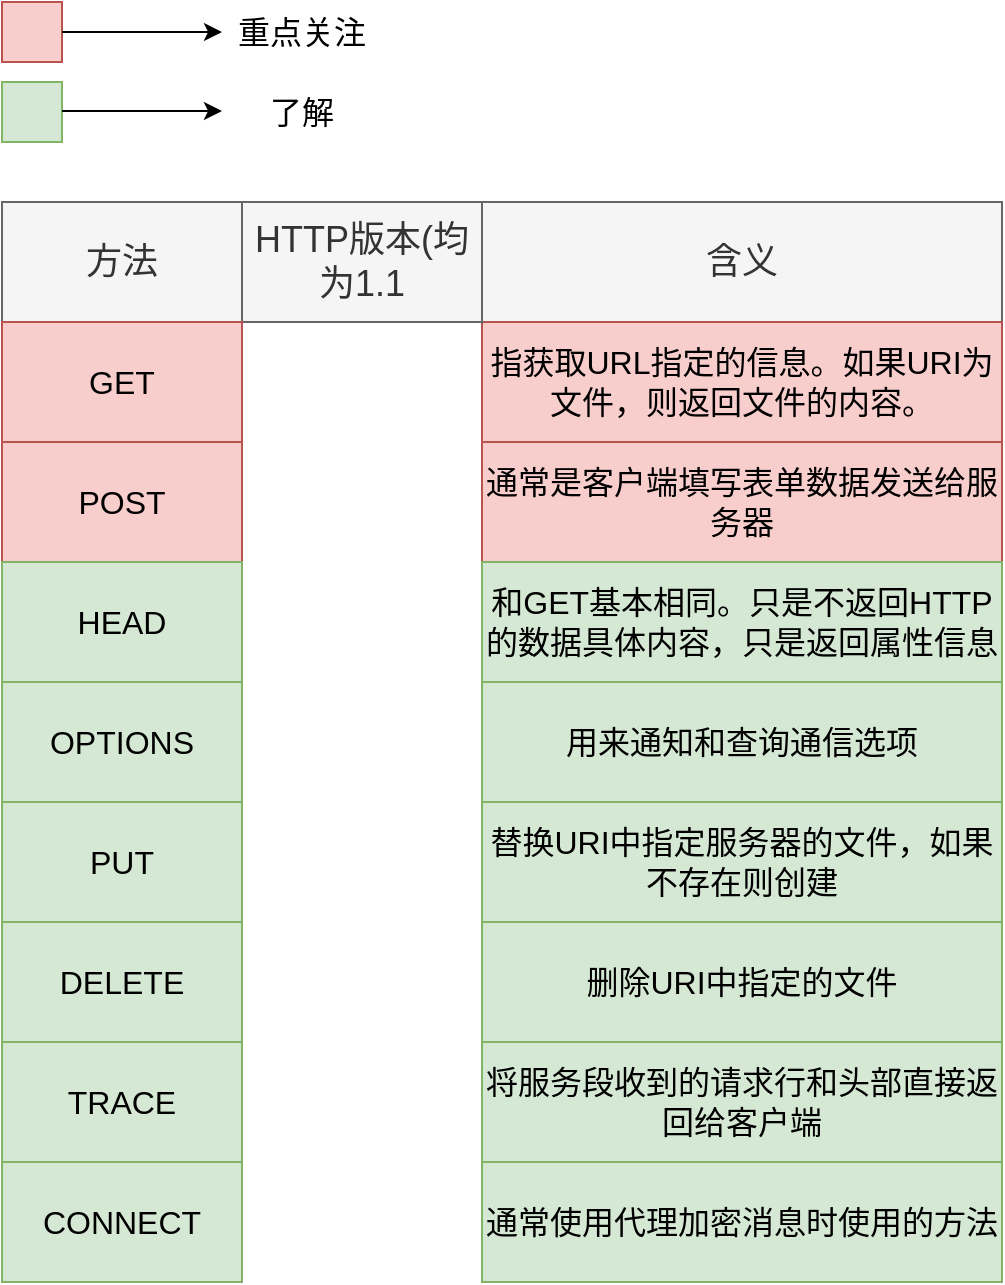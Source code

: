 <mxfile version="13.5.8" type="device"><diagram id="Axvpr1PinEluA7uI06k-" name="第 1 页"><mxGraphModel dx="1422" dy="713" grid="1" gridSize="10" guides="1" tooltips="1" connect="1" arrows="1" fold="1" page="1" pageScale="1" pageWidth="827" pageHeight="1169" math="0" shadow="0"><root><mxCell id="0"/><mxCell id="1" parent="0"/><mxCell id="HTEFlz2bqOyIUwKLPGFx-1" value="方法" style="rounded=0;whiteSpace=wrap;html=1;fillColor=#f5f5f5;strokeColor=#666666;fontColor=#333333;" vertex="1" parent="1"><mxGeometry x="90" y="130" width="120" height="60" as="geometry"/></mxCell><mxCell id="HTEFlz2bqOyIUwKLPGFx-2" value="HTTP版本(均为1.1" style="rounded=0;whiteSpace=wrap;html=1;fillColor=#f5f5f5;strokeColor=#666666;fontColor=#333333;" vertex="1" parent="1"><mxGeometry x="210" y="130" width="120" height="60" as="geometry"/></mxCell><mxCell id="HTEFlz2bqOyIUwKLPGFx-3" value="含义" style="rounded=0;whiteSpace=wrap;html=1;fillColor=#f5f5f5;strokeColor=#666666;fontColor=#333333;fontSize=18;" vertex="1" parent="1"><mxGeometry x="330" y="130" width="260" height="60" as="geometry"/></mxCell><mxCell id="HTEFlz2bqOyIUwKLPGFx-4" value="&lt;font style=&quot;font-size: 16px&quot;&gt;GET&lt;/font&gt;" style="rounded=0;whiteSpace=wrap;html=1;fontSize=16;" vertex="1" parent="1"><mxGeometry x="90" y="190" width="120" height="60" as="geometry"/></mxCell><mxCell id="HTEFlz2bqOyIUwKLPGFx-5" value="&lt;font style=&quot;font-size: 16px&quot;&gt;指获取URL指定的信息。如果URI为文件，则返回文件的内容。&lt;/font&gt;" style="rounded=0;whiteSpace=wrap;html=1;fontSize=16;fillColor=#f8cecc;strokeColor=#b85450;" vertex="1" parent="1"><mxGeometry x="330" y="190" width="260" height="60" as="geometry"/></mxCell><mxCell id="HTEFlz2bqOyIUwKLPGFx-6" value="方法" style="rounded=0;whiteSpace=wrap;html=1;fillColor=#f5f5f5;strokeColor=#666666;fontColor=#333333;fontSize=18;" vertex="1" parent="1"><mxGeometry x="90" y="130" width="120" height="60" as="geometry"/></mxCell><mxCell id="HTEFlz2bqOyIUwKLPGFx-7" value="HTTP版本(均为1.1" style="rounded=0;whiteSpace=wrap;html=1;fillColor=#f5f5f5;strokeColor=#666666;fontColor=#333333;fontSize=18;" vertex="1" parent="1"><mxGeometry x="210" y="130" width="120" height="60" as="geometry"/></mxCell><mxCell id="HTEFlz2bqOyIUwKLPGFx-8" value="&lt;span style=&quot;font-size: 16px&quot;&gt;POST&lt;/span&gt;" style="rounded=0;whiteSpace=wrap;html=1;fontSize=16;fillColor=#d5e8d4;strokeColor=#82b366;" vertex="1" parent="1"><mxGeometry x="90" y="250" width="120" height="60" as="geometry"/></mxCell><mxCell id="HTEFlz2bqOyIUwKLPGFx-9" value="&lt;font style=&quot;font-size: 16px&quot;&gt;指获取URL指定的信息。如果RUI为文件，则返回文件的内容。&lt;/font&gt;" style="rounded=0;whiteSpace=wrap;html=1;fontSize=16;fillColor=#d5e8d4;strokeColor=#82b366;" vertex="1" parent="1"><mxGeometry x="330" y="250" width="260" height="60" as="geometry"/></mxCell><mxCell id="HTEFlz2bqOyIUwKLPGFx-10" value="&lt;span style=&quot;font-size: 16px&quot;&gt;POST&lt;/span&gt;" style="rounded=0;whiteSpace=wrap;html=1;fontSize=16;fillColor=#f8cecc;strokeColor=#b85450;" vertex="1" parent="1"><mxGeometry x="90" y="250" width="120" height="60" as="geometry"/></mxCell><mxCell id="HTEFlz2bqOyIUwKLPGFx-11" value="通常是客户端填写表单数据发送给服务器" style="rounded=0;whiteSpace=wrap;html=1;fontSize=16;fillColor=#f8cecc;strokeColor=#b85450;" vertex="1" parent="1"><mxGeometry x="330" y="250" width="260" height="60" as="geometry"/></mxCell><mxCell id="HTEFlz2bqOyIUwKLPGFx-12" value="&lt;font style=&quot;font-size: 16px&quot;&gt;GET&lt;/font&gt;" style="rounded=0;whiteSpace=wrap;html=1;fontSize=16;fillColor=#f8cecc;strokeColor=#b85450;" vertex="1" parent="1"><mxGeometry x="90" y="190" width="120" height="60" as="geometry"/></mxCell><mxCell id="HTEFlz2bqOyIUwKLPGFx-13" value="和GET基本相同。只是不返回HTTP的数据具体内容，只是返回属性信息" style="rounded=0;whiteSpace=wrap;html=1;fontSize=16;fillColor=#d5e8d4;strokeColor=#82b366;" vertex="1" parent="1"><mxGeometry x="330" y="310" width="260" height="60" as="geometry"/></mxCell><mxCell id="HTEFlz2bqOyIUwKLPGFx-14" value="&lt;span style=&quot;font-size: 16px&quot;&gt;OPTIONS&lt;/span&gt;" style="rounded=0;whiteSpace=wrap;html=1;fontSize=16;fillColor=#d5e8d4;strokeColor=#82b366;" vertex="1" parent="1"><mxGeometry x="90" y="370" width="120" height="60" as="geometry"/></mxCell><mxCell id="HTEFlz2bqOyIUwKLPGFx-15" value="&lt;span style=&quot;font-size: 16px&quot;&gt;用来通知和查询通信选项&lt;/span&gt;" style="rounded=0;whiteSpace=wrap;html=1;fontSize=16;fillColor=#d5e8d4;strokeColor=#82b366;" vertex="1" parent="1"><mxGeometry x="330" y="370" width="260" height="60" as="geometry"/></mxCell><mxCell id="HTEFlz2bqOyIUwKLPGFx-16" value="&lt;font style=&quot;font-size: 16px&quot;&gt;HEAD&lt;/font&gt;" style="rounded=0;whiteSpace=wrap;html=1;fontSize=16;fillColor=#d5e8d4;strokeColor=#82b366;" vertex="1" parent="1"><mxGeometry x="90" y="310" width="120" height="60" as="geometry"/></mxCell><mxCell id="HTEFlz2bqOyIUwKLPGFx-17" value="&lt;span style=&quot;font-size: 16px&quot;&gt;POST&lt;/span&gt;" style="rounded=0;whiteSpace=wrap;html=1;fontSize=16;fillColor=#d5e8d4;strokeColor=#82b366;" vertex="1" parent="1"><mxGeometry x="90" y="430" width="120" height="60" as="geometry"/></mxCell><mxCell id="HTEFlz2bqOyIUwKLPGFx-18" value="&lt;font style=&quot;font-size: 16px&quot;&gt;指获取URL指定的信息。如果RUI为文件，则返回文件的内容。&lt;/font&gt;" style="rounded=0;whiteSpace=wrap;html=1;fontSize=16;fillColor=#d5e8d4;strokeColor=#82b366;" vertex="1" parent="1"><mxGeometry x="330" y="430" width="260" height="60" as="geometry"/></mxCell><mxCell id="HTEFlz2bqOyIUwKLPGFx-19" value="&lt;span style=&quot;font-size: 16px&quot;&gt;PUT&lt;/span&gt;" style="rounded=0;whiteSpace=wrap;html=1;fontSize=16;fillColor=#d5e8d4;strokeColor=#82b366;" vertex="1" parent="1"><mxGeometry x="90" y="430" width="120" height="60" as="geometry"/></mxCell><mxCell id="HTEFlz2bqOyIUwKLPGFx-20" value="&lt;font style=&quot;font-size: 16px&quot;&gt;替换URI中指定服务器的文件，如果不存在则创建&lt;/font&gt;" style="rounded=0;whiteSpace=wrap;html=1;fontSize=16;fillColor=#d5e8d4;strokeColor=#82b366;" vertex="1" parent="1"><mxGeometry x="330" y="430" width="260" height="60" as="geometry"/></mxCell><mxCell id="HTEFlz2bqOyIUwKLPGFx-21" value="&lt;span style=&quot;font-size: 16px&quot;&gt;删除URI中指定的文件&lt;/span&gt;" style="rounded=0;whiteSpace=wrap;html=1;fontSize=16;fillColor=#d5e8d4;strokeColor=#82b366;" vertex="1" parent="1"><mxGeometry x="330" y="490" width="260" height="60" as="geometry"/></mxCell><mxCell id="HTEFlz2bqOyIUwKLPGFx-22" value="&lt;span style=&quot;font-size: 16px&quot;&gt;TRACE&lt;/span&gt;" style="rounded=0;whiteSpace=wrap;html=1;fontSize=16;fillColor=#d5e8d4;strokeColor=#82b366;" vertex="1" parent="1"><mxGeometry x="90" y="550" width="120" height="60" as="geometry"/></mxCell><mxCell id="HTEFlz2bqOyIUwKLPGFx-23" value="将服务段收到的请求行和头部直接返回给客户端" style="rounded=0;whiteSpace=wrap;html=1;fontSize=16;fillColor=#d5e8d4;strokeColor=#82b366;" vertex="1" parent="1"><mxGeometry x="330" y="550" width="260" height="60" as="geometry"/></mxCell><mxCell id="HTEFlz2bqOyIUwKLPGFx-24" value="&lt;font style=&quot;font-size: 16px&quot;&gt;DELETE&lt;/font&gt;" style="rounded=0;whiteSpace=wrap;html=1;fontSize=16;fillColor=#d5e8d4;strokeColor=#82b366;" vertex="1" parent="1"><mxGeometry x="90" y="490" width="120" height="60" as="geometry"/></mxCell><mxCell id="HTEFlz2bqOyIUwKLPGFx-25" value="&lt;span style=&quot;font-size: 16px&quot;&gt;CONNECT&lt;/span&gt;" style="rounded=0;whiteSpace=wrap;html=1;fontSize=16;fillColor=#d5e8d4;strokeColor=#82b366;" vertex="1" parent="1"><mxGeometry x="90" y="610" width="120" height="60" as="geometry"/></mxCell><mxCell id="HTEFlz2bqOyIUwKLPGFx-26" value="&lt;span style=&quot;font-size: 16px&quot;&gt;通常使用代理加密消息时使用的方法&lt;/span&gt;" style="rounded=0;whiteSpace=wrap;html=1;fontSize=16;fillColor=#d5e8d4;strokeColor=#82b366;" vertex="1" parent="1"><mxGeometry x="330" y="610" width="260" height="60" as="geometry"/></mxCell><mxCell id="HTEFlz2bqOyIUwKLPGFx-27" value="" style="rounded=0;whiteSpace=wrap;html=1;fontSize=16;fillColor=#f8cecc;strokeColor=#b85450;" vertex="1" parent="1"><mxGeometry x="90" y="30" width="30" height="30" as="geometry"/></mxCell><mxCell id="HTEFlz2bqOyIUwKLPGFx-28" value="" style="rounded=0;whiteSpace=wrap;html=1;fontSize=16;fillColor=#d5e8d4;strokeColor=#82b366;" vertex="1" parent="1"><mxGeometry x="90" y="70" width="30" height="30" as="geometry"/></mxCell><mxCell id="HTEFlz2bqOyIUwKLPGFx-29" value="重点关注" style="text;html=1;strokeColor=none;fillColor=none;align=center;verticalAlign=middle;whiteSpace=wrap;rounded=0;fontSize=16;" vertex="1" parent="1"><mxGeometry x="200" y="35" width="80" height="20" as="geometry"/></mxCell><mxCell id="HTEFlz2bqOyIUwKLPGFx-30" value="" style="edgeStyle=orthogonalEdgeStyle;rounded=0;orthogonalLoop=1;jettySize=auto;html=1;fontSize=16;" edge="1" parent="1" source="HTEFlz2bqOyIUwKLPGFx-27" target="HTEFlz2bqOyIUwKLPGFx-29"><mxGeometry relative="1" as="geometry"/></mxCell><mxCell id="HTEFlz2bqOyIUwKLPGFx-31" value="" style="edgeStyle=orthogonalEdgeStyle;rounded=0;orthogonalLoop=1;jettySize=auto;html=1;fontSize=16;" edge="1" parent="1"><mxGeometry relative="1" as="geometry"><mxPoint x="120" y="84.5" as="sourcePoint"/><mxPoint x="200" y="84.5" as="targetPoint"/></mxGeometry></mxCell><mxCell id="HTEFlz2bqOyIUwKLPGFx-32" value="了解" style="text;html=1;strokeColor=none;fillColor=none;align=center;verticalAlign=middle;whiteSpace=wrap;rounded=0;fontSize=16;" vertex="1" parent="1"><mxGeometry x="200" y="75" width="80" height="20" as="geometry"/></mxCell></root></mxGraphModel></diagram></mxfile>